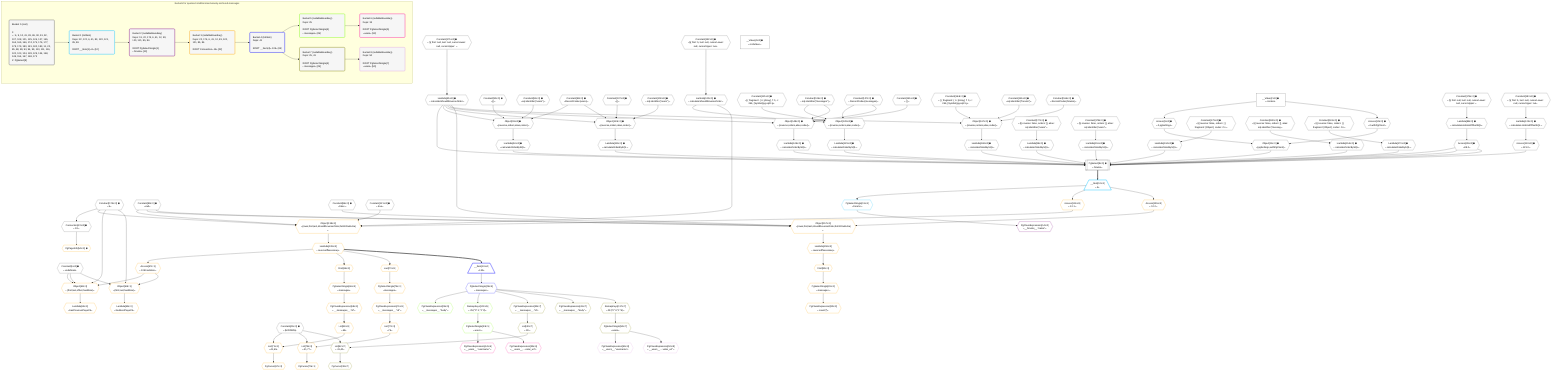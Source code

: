 %%{init: {'themeVariables': { 'fontSize': '12px'}}}%%
graph TD
    classDef path fill:#eee,stroke:#000,color:#000
    classDef plan fill:#fff,stroke-width:1px,color:#000
    classDef itemplan fill:#fff,stroke-width:2px,color:#000
    classDef unbatchedplan fill:#dff,stroke-width:1px,color:#000
    classDef sideeffectplan fill:#fcc,stroke-width:2px,color:#000
    classDef bucket fill:#f6f6f6,color:#000,stroke-width:2px,text-align:left


    %% plan dependencies
    PgSelect8[["PgSelect[8∈0] ➊<br />ᐸforumsᐳ"]]:::plan
    Object11{{"Object[11∈0] ➊<br />ᐸ{pgSettings,withPgClient}ᐳ"}}:::plan
    Access89{{"Access[89∈0] ➊<br />ᐸ88.0ᐳ"}}:::plan
    Lambda94{{"Lambda[94∈0] ➊<br />ᐸcalculateOrderBySQLᐳ"}}:::plan
    Lambda99{{"Lambda[99∈0] ➊<br />ᐸcalculateOrderBySQLᐳ"}}:::plan
    Lambda111{{"Lambda[111∈0] ➊<br />ᐸcalculateOrderBySQLᐳ"}}:::plan
    Lambda116{{"Lambda[116∈0] ➊<br />ᐸcalculateOrderBySQLᐳ"}}:::plan
    Access124{{"Access[124∈0] ➊<br />ᐸ123.0ᐳ"}}:::plan
    Lambda129{{"Lambda[129∈0] ➊<br />ᐸcalculateOrderBySQLᐳ"}}:::plan
    Lambda134{{"Lambda[134∈0] ➊<br />ᐸcalculateOrderBySQLᐳ"}}:::plan
    Lambda149{{"Lambda[149∈0] ➊<br />ᐸcalculateOrderBySQLᐳ"}}:::plan
    Lambda154{{"Lambda[154∈0] ➊<br />ᐸcalculateOrderBySQLᐳ"}}:::plan
    Lambda85{{"Lambda[85∈0] ➊<br />ᐸcalculateShouldReverseOrderᐳ"}}:::plan
    Lambda168{{"Lambda[168∈0] ➊<br />ᐸcalculateOrderBySQLᐳ"}}:::plan
    Lambda173{{"Lambda[173∈0] ➊<br />ᐸcalculateOrderBySQLᐳ"}}:::plan
    Object11 & Access89 & Lambda94 & Lambda99 & Lambda111 & Lambda116 & Access124 & Lambda129 & Lambda134 & Access89 & Lambda149 & Lambda154 & Lambda85 & Access89 & Lambda168 & Lambda173 --> PgSelect8
    Object93{{"Object[93∈0] ➊<br />ᐸ{reverse,orders,alias,codec}ᐳ"}}:::plan
    Constant90{{"Constant[90∈0] ➊<br />ᐸ[]ᐳ"}}:::plan
    Constant91{{"Constant[91∈0] ➊<br />ᐸsql.identifier(”users”)ᐳ"}}:::plan
    Constant92{{"Constant[92∈0] ➊<br />ᐸRecordCodec(users)ᐳ"}}:::plan
    Lambda85 & Constant90 & Constant91 & Constant92 --> Object93
    Object110{{"Object[110∈0] ➊<br />ᐸ{reverse,orders,alias,codec}ᐳ"}}:::plan
    Constant107{{"Constant[107∈0] ➊<br />ᐸ[]ᐳ"}}:::plan
    Constant108{{"Constant[108∈0] ➊<br />ᐸsql.identifier(”users”)ᐳ"}}:::plan
    Lambda85 & Constant107 & Constant108 & Constant92 --> Object110
    Object128{{"Object[128∈0] ➊<br />ᐸ{reverse,orders,alias,codec}ᐳ"}}:::plan
    Lambda120{{"Lambda[120∈0] ➊<br />ᐸcalculateShouldReverseOrderᐳ"}}:::plan
    Constant125{{"Constant[125∈0] ➊<br />ᐸ[ { fragment: { n: [Array], f: 0, c: 266, [Symbol(pg-sql2-tyᐳ"}}:::plan
    Constant126{{"Constant[126∈0] ➊<br />ᐸsql.identifier(”messages”)ᐳ"}}:::plan
    Constant127{{"Constant[127∈0] ➊<br />ᐸRecordCodec(messages)ᐳ"}}:::plan
    Lambda120 & Constant125 & Constant126 & Constant127 --> Object128
    Object148{{"Object[148∈0] ➊<br />ᐸ{reverse,orders,alias,codec}ᐳ"}}:::plan
    Constant145{{"Constant[145∈0] ➊<br />ᐸ[]ᐳ"}}:::plan
    Lambda85 & Constant145 & Constant126 & Constant127 --> Object148
    Object167{{"Object[167∈0] ➊<br />ᐸ{reverse,orders,alias,codec}ᐳ"}}:::plan
    Constant164{{"Constant[164∈0] ➊<br />ᐸ[ { fragment: { n: [Array], f: 0, c: 266, [Symbol(pg-sql2-tyᐳ"}}:::plan
    Constant165{{"Constant[165∈0] ➊<br />ᐸsql.identifier(”forums”)ᐳ"}}:::plan
    Constant166{{"Constant[166∈0] ➊<br />ᐸRecordCodec(forums)ᐳ"}}:::plan
    Lambda85 & Constant164 & Constant165 & Constant166 --> Object167
    Access9{{"Access[9∈0] ➊<br />ᐸ2.pgSettingsᐳ"}}:::plan
    Access10{{"Access[10∈0] ➊<br />ᐸ2.withPgClientᐳ"}}:::plan
    Access9 & Access10 --> Object11
    __Value2["__Value[2∈0] ➊<br />ᐸcontextᐳ"]:::plan
    __Value2 --> Access9
    __Value2 --> Access10
    Connection22{{"Connection[22∈0] ➊<br />ᐸ18ᐳ"}}:::plan
    Constant174{{"Constant[174∈0] ➊<br />ᐸ5ᐳ"}}:::plan
    Constant174 --> Connection22
    Constant175{{"Constant[175∈0] ➊<br />ᐸ§{ first: null, last: null, cursorLower: null, cursorUpper: ᐳ"}}:::plan
    Constant175 --> Lambda85
    Lambda88{{"Lambda[88∈0] ➊<br />ᐸcalculateLimitAndOffsetSQLᐳ"}}:::plan
    Constant176{{"Constant[176∈0] ➊<br />ᐸ§{ first: null, last: null, cursorLower: null, cursorUpper: ᐳ"}}:::plan
    Constant176 --> Lambda88
    Lambda88 --> Access89
    Object93 --> Lambda94
    Constant177{{"Constant[177∈0] ➊<br />ᐸ§{ reverse: false, orders: [], alias: sql.identifier(”users”ᐳ"}}:::plan
    Constant177 --> Lambda99
    Object110 --> Lambda111
    Constant178{{"Constant[178∈0] ➊<br />ᐸ§{ reverse: false, orders: [], alias: sql.identifier(”users”ᐳ"}}:::plan
    Constant178 --> Lambda116
    Constant182{{"Constant[182∈0] ➊<br />ᐸ§{ first: 5, last: null, cursorLower: null, cursorUpper: nulᐳ"}}:::plan
    Constant182 --> Lambda120
    Lambda123{{"Lambda[123∈0] ➊<br />ᐸcalculateLimitAndOffsetSQLᐳ"}}:::plan
    Constant183{{"Constant[183∈0] ➊<br />ᐸ§{ first: 5, last: null, cursorLower: null, cursorUpper: nulᐳ"}}:::plan
    Constant183 --> Lambda123
    Lambda123 --> Access124
    Object128 --> Lambda129
    Constant179{{"Constant[179∈0] ➊<br />ᐸ§{ reverse: false, orders: [ { fragment: [Object], codec: Coᐳ"}}:::plan
    Constant179 --> Lambda134
    Object148 --> Lambda149
    Constant180{{"Constant[180∈0] ➊<br />ᐸ§{ reverse: false, orders: [], alias: sql.identifier(”messagᐳ"}}:::plan
    Constant180 --> Lambda154
    Object167 --> Lambda168
    Constant181{{"Constant[181∈0] ➊<br />ᐸ§{ reverse: false, orders: [ { fragment: [Object], codec: Coᐳ"}}:::plan
    Constant181 --> Lambda173
    __Value4["__Value[4∈0] ➊<br />ᐸrootValueᐳ"]:::plan
    Constant6{{"Constant[6∈0] ➊<br />ᐸundefinedᐳ"}}:::plan
    Constant41{{"Constant[41∈0] ➊<br />ᐸ[HIDDEN]ᐳ"}}:::plan
    Constant83{{"Constant[83∈0] ➊<br />ᐸnullᐳ"}}:::plan
    Constant86{{"Constant[86∈0] ➊<br />ᐸfalseᐳ"}}:::plan
    Constant121{{"Constant[121∈0] ➊<br />ᐸtrueᐳ"}}:::plan
    __Item12[/"__Item[12∈1]<br />ᐸ8ᐳ"\]:::itemplan
    PgSelect8 ==> __Item12
    PgSelectSingle13{{"PgSelectSingle[13∈1]<br />ᐸforumsᐳ"}}:::plan
    __Item12 --> PgSelectSingle13
    PgClassExpression14{{"PgClassExpression[14∈2]<br />ᐸ__forums__.”name”ᐳ"}}:::plan
    PgSelectSingle13 --> PgClassExpression14
    Object138{{"Object[138∈3]<br />ᐸ{rows,first,last,shouldReverseOrder,fetchOneExtra}ᐳ"}}:::plan
    Access136{{"Access[136∈3]<br />ᐸ12.1ᐳ"}}:::plan
    Access136 & Constant174 & Constant83 & Lambda120 & Constant121 --> Object138
    Object157{{"Object[157∈3]<br />ᐸ{rows,first,last,shouldReverseOrder,fetchOneExtra}ᐳ"}}:::plan
    Access155{{"Access[155∈3]<br />ᐸ12.2ᐳ"}}:::plan
    Access155 & Constant83 & Constant83 & Lambda85 & Constant86 --> Object157
    Object62{{"Object[62∈3]<br />ᐸ{first,last,offset,hasMore}ᐳ"}}:::plan
    Access57{{"Access[57∈3]<br />ᐸ139.hasMoreᐳ"}}:::plan
    Constant174 & Constant6 & Constant6 & Access57 --> Object62
    Object58{{"Object[58∈3]<br />ᐸ{first,last,hasMore}ᐳ"}}:::plan
    Constant174 & Constant6 & Access57 --> Object58
    List71{{"List[71∈3]<br />ᐸ41,69ᐳ"}}:::plan
    List69{{"List[69∈3]<br />ᐸ68ᐳ"}}:::plan
    Constant41 & List69 --> List71
    List78{{"List[78∈3]<br />ᐸ41,77ᐳ"}}:::plan
    List77{{"List[77∈3]<br />ᐸ76ᐳ"}}:::plan
    Constant41 & List77 --> List78
    PgPageInfo54{{"PgPageInfo[54∈3] ➊"}}:::plan
    Connection22 --> PgPageInfo54
    Lambda139{{"Lambda[139∈3]<br />ᐸreverseIfNecessaryᐳ"}}:::plan
    Lambda139 --> Access57
    Lambda59{{"Lambda[59∈3]<br />ᐸhasNextPageCbᐳ"}}:::plan
    Object58 --> Lambda59
    Lambda63{{"Lambda[63∈3]<br />ᐸhasPreviousPageCbᐳ"}}:::plan
    Object62 --> Lambda63
    First65{{"First[65∈3]"}}:::plan
    Lambda139 --> First65
    PgSelectSingle66{{"PgSelectSingle[66∈3]<br />ᐸmessagesᐳ"}}:::plan
    First65 --> PgSelectSingle66
    PgCursor67{{"PgCursor[67∈3]"}}:::plan
    List71 --> PgCursor67
    PgClassExpression68{{"PgClassExpression[68∈3]<br />ᐸ__messages__.”id”ᐳ"}}:::plan
    PgSelectSingle66 --> PgClassExpression68
    PgClassExpression68 --> List69
    Last73{{"Last[73∈3]"}}:::plan
    Lambda139 --> Last73
    PgSelectSingle74{{"PgSelectSingle[74∈3]<br />ᐸmessagesᐳ"}}:::plan
    Last73 --> PgSelectSingle74
    PgCursor75{{"PgCursor[75∈3]"}}:::plan
    List78 --> PgCursor75
    PgClassExpression76{{"PgClassExpression[76∈3]<br />ᐸ__messages__.”id”ᐳ"}}:::plan
    PgSelectSingle74 --> PgClassExpression76
    PgClassExpression76 --> List77
    First80{{"First[80∈3]"}}:::plan
    Lambda158{{"Lambda[158∈3]<br />ᐸreverseIfNecessaryᐳ"}}:::plan
    Lambda158 --> First80
    PgSelectSingle81{{"PgSelectSingle[81∈3]<br />ᐸmessagesᐳ"}}:::plan
    First80 --> PgSelectSingle81
    PgClassExpression82{{"PgClassExpression[82∈3]<br />ᐸcount(*)ᐳ"}}:::plan
    PgSelectSingle81 --> PgClassExpression82
    __Item12 --> Access136
    Object138 --> Lambda139
    __Item12 --> Access155
    Object157 --> Lambda158
    __Item24[/"__Item[24∈4]<br />ᐸ139ᐳ"\]:::itemplan
    Lambda139 ==> __Item24
    PgSelectSingle25{{"PgSelectSingle[25∈4]<br />ᐸmessagesᐳ"}}:::plan
    __Item24 --> PgSelectSingle25
    PgClassExpression26{{"PgClassExpression[26∈5]<br />ᐸ__messages__.”body”ᐳ"}}:::plan
    PgSelectSingle25 --> PgClassExpression26
    PgSelectSingle33{{"PgSelectSingle[33∈5]<br />ᐸusersᐳ"}}:::plan
    RemapKeys100{{"RemapKeys[100∈5]<br />ᐸ25:{”0”:1,”1”:2}ᐳ"}}:::plan
    RemapKeys100 --> PgSelectSingle33
    PgSelectSingle25 --> RemapKeys100
    PgClassExpression34{{"PgClassExpression[34∈6]<br />ᐸ__users__.”username”ᐳ"}}:::plan
    PgSelectSingle33 --> PgClassExpression34
    PgClassExpression35{{"PgClassExpression[35∈6]<br />ᐸ__users__....vatar_url”ᐳ"}}:::plan
    PgSelectSingle33 --> PgClassExpression35
    List42{{"List[42∈7]<br />ᐸ41,40ᐳ"}}:::plan
    List40{{"List[40∈7]<br />ᐸ39ᐳ"}}:::plan
    Constant41 & List40 --> List42
    PgCursor38{{"PgCursor[38∈7]"}}:::plan
    List42 --> PgCursor38
    PgClassExpression39{{"PgClassExpression[39∈7]<br />ᐸ__messages__.”id”ᐳ"}}:::plan
    PgSelectSingle25 --> PgClassExpression39
    PgClassExpression39 --> List40
    PgClassExpression43{{"PgClassExpression[43∈7]<br />ᐸ__messages__.”body”ᐳ"}}:::plan
    PgSelectSingle25 --> PgClassExpression43
    PgSelectSingle50{{"PgSelectSingle[50∈7]<br />ᐸusersᐳ"}}:::plan
    RemapKeys117{{"RemapKeys[117∈7]<br />ᐸ25:{”0”:4,”1”:5}ᐳ"}}:::plan
    RemapKeys117 --> PgSelectSingle50
    PgSelectSingle25 --> RemapKeys117
    PgClassExpression51{{"PgClassExpression[51∈8]<br />ᐸ__users__.”username”ᐳ"}}:::plan
    PgSelectSingle50 --> PgClassExpression51
    PgClassExpression52{{"PgClassExpression[52∈8]<br />ᐸ__users__....vatar_url”ᐳ"}}:::plan
    PgSelectSingle50 --> PgClassExpression52

    %% define steps

    subgraph "Buckets for queries/conditions/exclusively-archived-messages"
    Bucket0("Bucket 0 (root)<br /><br />1: <br />ᐳ: 6, 9, 10, 41, 83, 86, 90, 91, 92, 107, 108, 121, 125, 126, 127, 145, 164, 165, 166, 174, 175, 176, 177, 178, 179, 180, 181, 182, 183, 11, 22, 85, 88, 89, 93, 94, 99, 110, 111, 116, 120, 123, 124, 128, 129, 134, 148, 149, 154, 167, 168, 173<br />2: PgSelect[8]"):::bucket
    classDef bucket0 stroke:#696969
    class Bucket0,__Value2,__Value4,Constant6,PgSelect8,Access9,Access10,Object11,Connection22,Constant41,Constant83,Lambda85,Constant86,Lambda88,Access89,Constant90,Constant91,Constant92,Object93,Lambda94,Lambda99,Constant107,Constant108,Object110,Lambda111,Lambda116,Lambda120,Constant121,Lambda123,Access124,Constant125,Constant126,Constant127,Object128,Lambda129,Lambda134,Constant145,Object148,Lambda149,Lambda154,Constant164,Constant165,Constant166,Object167,Lambda168,Lambda173,Constant174,Constant175,Constant176,Constant177,Constant178,Constant179,Constant180,Constant181,Constant182,Constant183 bucket0
    Bucket1("Bucket 1 (listItem)<br />Deps: 22, 174, 6, 41, 83, 120, 121, 85, 86<br /><br />ROOT __Item{1}ᐸ8ᐳ[12]"):::bucket
    classDef bucket1 stroke:#00bfff
    class Bucket1,__Item12,PgSelectSingle13 bucket1
    Bucket2("Bucket 2 (nullableBoundary)<br />Deps: 13, 22, 174, 6, 41, 12, 83, 120, 121, 85, 86<br /><br />ROOT PgSelectSingle{1}ᐸforumsᐳ[13]"):::bucket
    classDef bucket2 stroke:#7f007f
    class Bucket2,PgClassExpression14 bucket2
    Bucket3("Bucket 3 (nullableBoundary)<br />Deps: 22, 174, 6, 41, 12, 83, 120, 121, 85, 86<br /><br />ROOT Connectionᐸ18ᐳ[22]"):::bucket
    classDef bucket3 stroke:#ffa500
    class Bucket3,PgPageInfo54,Access57,Object58,Lambda59,Object62,Lambda63,First65,PgSelectSingle66,PgCursor67,PgClassExpression68,List69,List71,Last73,PgSelectSingle74,PgCursor75,PgClassExpression76,List77,List78,First80,PgSelectSingle81,PgClassExpression82,Access136,Object138,Lambda139,Access155,Object157,Lambda158 bucket3
    Bucket4("Bucket 4 (listItem)<br />Deps: 41<br /><br />ROOT __Item{4}ᐸ139ᐳ[24]"):::bucket
    classDef bucket4 stroke:#0000ff
    class Bucket4,__Item24,PgSelectSingle25 bucket4
    Bucket5("Bucket 5 (nullableBoundary)<br />Deps: 25<br /><br />ROOT PgSelectSingle{4}ᐸmessagesᐳ[25]"):::bucket
    classDef bucket5 stroke:#7fff00
    class Bucket5,PgClassExpression26,PgSelectSingle33,RemapKeys100 bucket5
    Bucket6("Bucket 6 (nullableBoundary)<br />Deps: 33<br /><br />ROOT PgSelectSingle{5}ᐸusersᐳ[33]"):::bucket
    classDef bucket6 stroke:#ff1493
    class Bucket6,PgClassExpression34,PgClassExpression35 bucket6
    Bucket7("Bucket 7 (nullableBoundary)<br />Deps: 25, 41<br /><br />ROOT PgSelectSingle{4}ᐸmessagesᐳ[25]"):::bucket
    classDef bucket7 stroke:#808000
    class Bucket7,PgCursor38,PgClassExpression39,List40,List42,PgClassExpression43,PgSelectSingle50,RemapKeys117 bucket7
    Bucket8("Bucket 8 (nullableBoundary)<br />Deps: 50<br /><br />ROOT PgSelectSingle{7}ᐸusersᐳ[50]"):::bucket
    classDef bucket8 stroke:#dda0dd
    class Bucket8,PgClassExpression51,PgClassExpression52 bucket8
    Bucket0 --> Bucket1
    Bucket1 --> Bucket2
    Bucket2 --> Bucket3
    Bucket3 --> Bucket4
    Bucket4 --> Bucket5 & Bucket7
    Bucket5 --> Bucket6
    Bucket7 --> Bucket8
    end